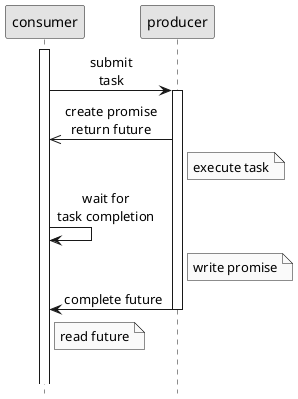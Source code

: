 @startuml
hide footbox
skinparam monochrome true
skinparam defaultFontName Source Sans Pro
skinparam titleFontSize 15
skinparam sequenceMessageAlign center

activate consumer
consumer->producer: submit\ntask
activate producer
producer->>consumer: create promise\nreturn future
Note right of producer: execute task
consumer->consumer: wait for\ntask completion
Note right of producer: write promise
producer->consumer: complete future
deactivate producer
Note right of consumer: read future

||14||
producer -[#white]->]
@enduml